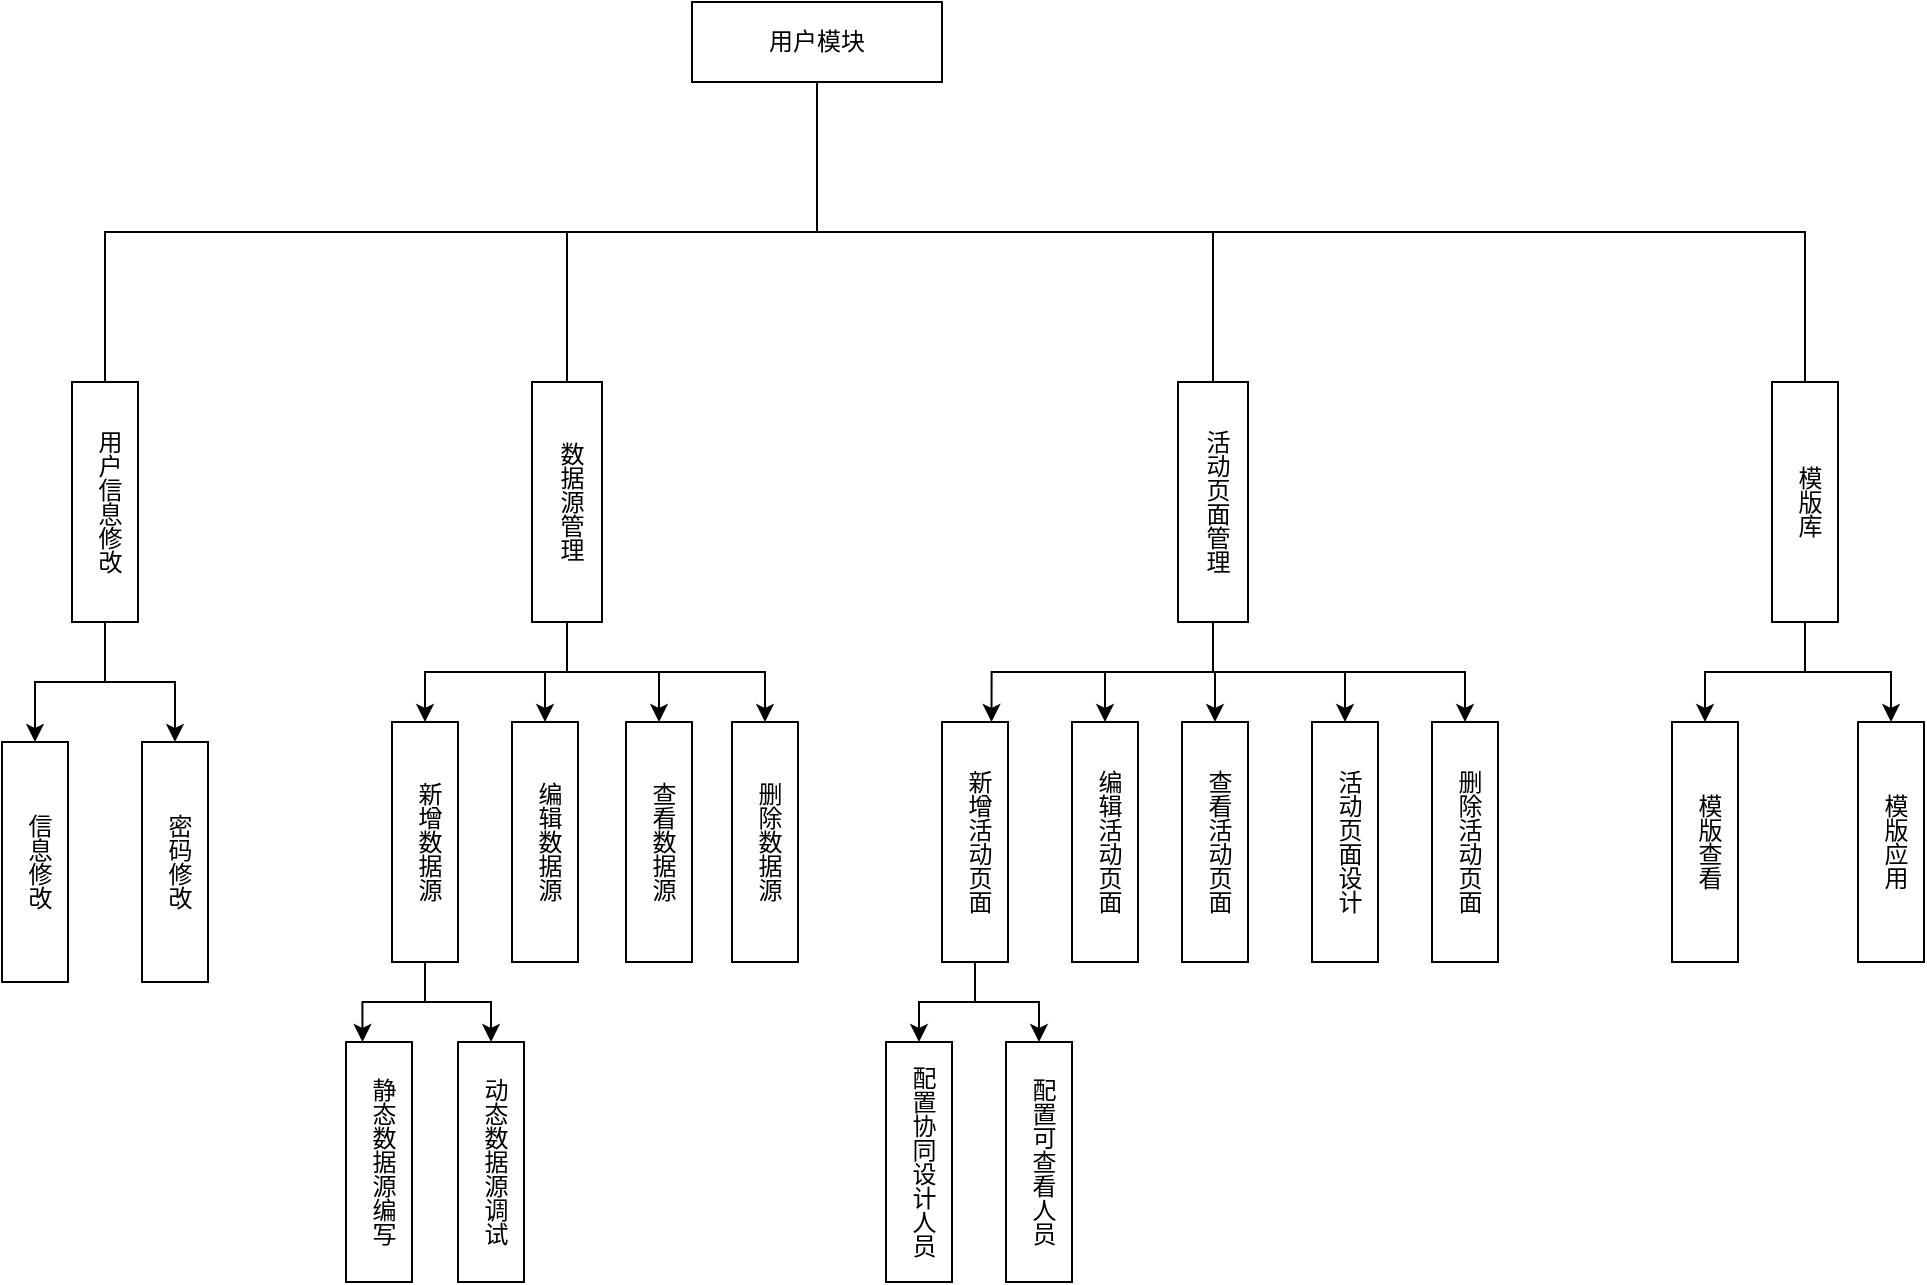 <mxfile version="24.0.5" type="github">
  <diagram name="第 1 页" id="gx0CAf-HGfpb9z3jjFb8">
    <mxGraphModel dx="2074" dy="3488" grid="1" gridSize="10" guides="1" tooltips="1" connect="1" arrows="1" fold="1" page="1" pageScale="1" pageWidth="827" pageHeight="1169" math="0" shadow="0">
      <root>
        <mxCell id="0" />
        <mxCell id="1" parent="0" />
        <mxCell id="n2puXXDJKAa573vDvbuu-2" style="edgeStyle=orthogonalEdgeStyle;rounded=0;orthogonalLoop=1;jettySize=auto;html=1;exitX=0.5;exitY=1;exitDx=0;exitDy=0;entryX=0.5;entryY=0;entryDx=0;entryDy=0;endArrow=none;endFill=0;" edge="1" parent="1" source="n2puXXDJKAa573vDvbuu-6" target="n2puXXDJKAa573vDvbuu-7">
          <mxGeometry relative="1" as="geometry" />
        </mxCell>
        <mxCell id="n2puXXDJKAa573vDvbuu-3" style="edgeStyle=orthogonalEdgeStyle;rounded=0;orthogonalLoop=1;jettySize=auto;html=1;exitX=0.5;exitY=1;exitDx=0;exitDy=0;entryX=0.5;entryY=0;entryDx=0;entryDy=0;endArrow=none;endFill=0;" edge="1" parent="1" source="n2puXXDJKAa573vDvbuu-6" target="n2puXXDJKAa573vDvbuu-8">
          <mxGeometry relative="1" as="geometry" />
        </mxCell>
        <mxCell id="n2puXXDJKAa573vDvbuu-4" style="edgeStyle=orthogonalEdgeStyle;rounded=0;orthogonalLoop=1;jettySize=auto;html=1;exitX=0.5;exitY=1;exitDx=0;exitDy=0;entryX=0.5;entryY=0;entryDx=0;entryDy=0;endArrow=none;endFill=0;" edge="1" parent="1" source="n2puXXDJKAa573vDvbuu-6" target="n2puXXDJKAa573vDvbuu-9">
          <mxGeometry relative="1" as="geometry" />
        </mxCell>
        <mxCell id="n2puXXDJKAa573vDvbuu-5" style="edgeStyle=orthogonalEdgeStyle;rounded=0;orthogonalLoop=1;jettySize=auto;html=1;exitX=0.5;exitY=1;exitDx=0;exitDy=0;entryX=0.5;entryY=0;entryDx=0;entryDy=0;endArrow=none;endFill=0;" edge="1" parent="1" source="n2puXXDJKAa573vDvbuu-6" target="n2puXXDJKAa573vDvbuu-10">
          <mxGeometry relative="1" as="geometry" />
        </mxCell>
        <mxCell id="n2puXXDJKAa573vDvbuu-6" value="用户模块" style="rounded=0;whiteSpace=wrap;html=1;" vertex="1" parent="1">
          <mxGeometry x="430" y="-2010" width="125" height="40" as="geometry" />
        </mxCell>
        <mxCell id="n2puXXDJKAa573vDvbuu-20" style="edgeStyle=orthogonalEdgeStyle;rounded=0;orthogonalLoop=1;jettySize=auto;html=1;exitX=0.5;exitY=1;exitDx=0;exitDy=0;entryX=0.5;entryY=0;entryDx=0;entryDy=0;" edge="1" parent="1" source="n2puXXDJKAa573vDvbuu-7" target="n2puXXDJKAa573vDvbuu-14">
          <mxGeometry relative="1" as="geometry" />
        </mxCell>
        <mxCell id="n2puXXDJKAa573vDvbuu-21" style="edgeStyle=orthogonalEdgeStyle;rounded=0;orthogonalLoop=1;jettySize=auto;html=1;exitX=0.5;exitY=1;exitDx=0;exitDy=0;entryX=0.5;entryY=0;entryDx=0;entryDy=0;" edge="1" parent="1" source="n2puXXDJKAa573vDvbuu-7" target="n2puXXDJKAa573vDvbuu-15">
          <mxGeometry relative="1" as="geometry" />
        </mxCell>
        <mxCell id="n2puXXDJKAa573vDvbuu-22" style="edgeStyle=orthogonalEdgeStyle;rounded=0;orthogonalLoop=1;jettySize=auto;html=1;exitX=0.5;exitY=1;exitDx=0;exitDy=0;entryX=0.5;entryY=0;entryDx=0;entryDy=0;" edge="1" parent="1" source="n2puXXDJKAa573vDvbuu-7" target="n2puXXDJKAa573vDvbuu-16">
          <mxGeometry relative="1" as="geometry" />
        </mxCell>
        <mxCell id="n2puXXDJKAa573vDvbuu-23" style="edgeStyle=orthogonalEdgeStyle;rounded=0;orthogonalLoop=1;jettySize=auto;html=1;exitX=0.5;exitY=1;exitDx=0;exitDy=0;entryX=0.5;entryY=0;entryDx=0;entryDy=0;" edge="1" parent="1" source="n2puXXDJKAa573vDvbuu-7" target="n2puXXDJKAa573vDvbuu-17">
          <mxGeometry relative="1" as="geometry" />
        </mxCell>
        <mxCell id="n2puXXDJKAa573vDvbuu-7" value="数据源管理" style="rounded=0;whiteSpace=wrap;html=1;verticalAlign=middle;align=center;labelPosition=center;verticalLabelPosition=middle;textDirection=vertical-rl;" vertex="1" parent="1">
          <mxGeometry x="350" y="-1820" width="35" height="120" as="geometry" />
        </mxCell>
        <mxCell id="n2puXXDJKAa573vDvbuu-47" style="edgeStyle=orthogonalEdgeStyle;rounded=0;orthogonalLoop=1;jettySize=auto;html=1;exitX=0.5;exitY=1;exitDx=0;exitDy=0;entryX=0.75;entryY=0;entryDx=0;entryDy=0;" edge="1" parent="1" source="n2puXXDJKAa573vDvbuu-8" target="n2puXXDJKAa573vDvbuu-40">
          <mxGeometry relative="1" as="geometry" />
        </mxCell>
        <mxCell id="n2puXXDJKAa573vDvbuu-49" style="edgeStyle=orthogonalEdgeStyle;rounded=0;orthogonalLoop=1;jettySize=auto;html=1;exitX=0.5;exitY=1;exitDx=0;exitDy=0;entryX=0.5;entryY=0;entryDx=0;entryDy=0;" edge="1" parent="1" source="n2puXXDJKAa573vDvbuu-8" target="n2puXXDJKAa573vDvbuu-41">
          <mxGeometry relative="1" as="geometry" />
        </mxCell>
        <mxCell id="n2puXXDJKAa573vDvbuu-50" style="edgeStyle=orthogonalEdgeStyle;rounded=0;orthogonalLoop=1;jettySize=auto;html=1;exitX=0.5;exitY=1;exitDx=0;exitDy=0;entryX=0.5;entryY=0;entryDx=0;entryDy=0;" edge="1" parent="1" source="n2puXXDJKAa573vDvbuu-8" target="n2puXXDJKAa573vDvbuu-42">
          <mxGeometry relative="1" as="geometry" />
        </mxCell>
        <mxCell id="n2puXXDJKAa573vDvbuu-51" style="edgeStyle=orthogonalEdgeStyle;rounded=0;orthogonalLoop=1;jettySize=auto;html=1;exitX=0.5;exitY=1;exitDx=0;exitDy=0;entryX=0.5;entryY=0;entryDx=0;entryDy=0;" edge="1" parent="1" source="n2puXXDJKAa573vDvbuu-8" target="n2puXXDJKAa573vDvbuu-43">
          <mxGeometry relative="1" as="geometry" />
        </mxCell>
        <mxCell id="n2puXXDJKAa573vDvbuu-52" style="edgeStyle=orthogonalEdgeStyle;rounded=0;orthogonalLoop=1;jettySize=auto;html=1;exitX=0.5;exitY=1;exitDx=0;exitDy=0;entryX=0.5;entryY=0;entryDx=0;entryDy=0;" edge="1" parent="1" source="n2puXXDJKAa573vDvbuu-8" target="n2puXXDJKAa573vDvbuu-44">
          <mxGeometry relative="1" as="geometry" />
        </mxCell>
        <mxCell id="n2puXXDJKAa573vDvbuu-8" value="活动页面管理" style="rounded=0;whiteSpace=wrap;html=1;verticalAlign=middle;align=center;labelPosition=center;verticalLabelPosition=middle;textDirection=vertical-rl;strokeWidth=1;" vertex="1" parent="1">
          <mxGeometry x="673" y="-1820" width="35" height="120" as="geometry" />
        </mxCell>
        <mxCell id="n2puXXDJKAa573vDvbuu-57" style="edgeStyle=orthogonalEdgeStyle;rounded=0;orthogonalLoop=1;jettySize=auto;html=1;exitX=0.5;exitY=1;exitDx=0;exitDy=0;" edge="1" parent="1" source="n2puXXDJKAa573vDvbuu-9" target="n2puXXDJKAa573vDvbuu-55">
          <mxGeometry relative="1" as="geometry" />
        </mxCell>
        <mxCell id="n2puXXDJKAa573vDvbuu-58" style="edgeStyle=orthogonalEdgeStyle;rounded=0;orthogonalLoop=1;jettySize=auto;html=1;exitX=0.5;exitY=1;exitDx=0;exitDy=0;entryX=0.5;entryY=0;entryDx=0;entryDy=0;" edge="1" parent="1" source="n2puXXDJKAa573vDvbuu-9" target="n2puXXDJKAa573vDvbuu-56">
          <mxGeometry relative="1" as="geometry" />
        </mxCell>
        <mxCell id="n2puXXDJKAa573vDvbuu-9" value="模版库" style="rounded=0;whiteSpace=wrap;html=1;verticalAlign=middle;align=center;labelPosition=center;verticalLabelPosition=middle;textDirection=vertical-rl;spacing=0;" vertex="1" parent="1">
          <mxGeometry x="970" y="-1820" width="33" height="120" as="geometry" />
        </mxCell>
        <mxCell id="n2puXXDJKAa573vDvbuu-18" style="edgeStyle=orthogonalEdgeStyle;rounded=0;orthogonalLoop=1;jettySize=auto;html=1;exitX=0.5;exitY=1;exitDx=0;exitDy=0;entryX=0.5;entryY=0;entryDx=0;entryDy=0;" edge="1" parent="1" source="n2puXXDJKAa573vDvbuu-10" target="n2puXXDJKAa573vDvbuu-12">
          <mxGeometry relative="1" as="geometry" />
        </mxCell>
        <mxCell id="n2puXXDJKAa573vDvbuu-19" style="edgeStyle=orthogonalEdgeStyle;rounded=0;orthogonalLoop=1;jettySize=auto;html=1;exitX=0.5;exitY=1;exitDx=0;exitDy=0;entryX=0.5;entryY=0;entryDx=0;entryDy=0;" edge="1" parent="1" source="n2puXXDJKAa573vDvbuu-10" target="n2puXXDJKAa573vDvbuu-13">
          <mxGeometry relative="1" as="geometry" />
        </mxCell>
        <mxCell id="n2puXXDJKAa573vDvbuu-10" value="用户信息修改" style="rounded=0;whiteSpace=wrap;html=1;verticalAlign=middle;align=center;labelPosition=center;verticalLabelPosition=middle;textDirection=vertical-rl;spacing=0;" vertex="1" parent="1">
          <mxGeometry x="120" y="-1820" width="33" height="120" as="geometry" />
        </mxCell>
        <mxCell id="n2puXXDJKAa573vDvbuu-12" value="信息修改" style="rounded=0;whiteSpace=wrap;html=1;verticalAlign=middle;align=center;labelPosition=center;verticalLabelPosition=middle;textDirection=vertical-rl;spacing=0;" vertex="1" parent="1">
          <mxGeometry x="85" y="-1640" width="33" height="120" as="geometry" />
        </mxCell>
        <mxCell id="n2puXXDJKAa573vDvbuu-13" value="密码修改" style="rounded=0;whiteSpace=wrap;html=1;verticalAlign=middle;align=center;labelPosition=center;verticalLabelPosition=middle;textDirection=vertical-rl;spacing=0;" vertex="1" parent="1">
          <mxGeometry x="155" y="-1640" width="33" height="120" as="geometry" />
        </mxCell>
        <mxCell id="n2puXXDJKAa573vDvbuu-26" style="edgeStyle=orthogonalEdgeStyle;rounded=0;orthogonalLoop=1;jettySize=auto;html=1;exitX=0.5;exitY=1;exitDx=0;exitDy=0;entryX=0.25;entryY=0;entryDx=0;entryDy=0;" edge="1" parent="1" source="n2puXXDJKAa573vDvbuu-14" target="n2puXXDJKAa573vDvbuu-24">
          <mxGeometry relative="1" as="geometry" />
        </mxCell>
        <mxCell id="n2puXXDJKAa573vDvbuu-27" style="edgeStyle=orthogonalEdgeStyle;rounded=0;orthogonalLoop=1;jettySize=auto;html=1;exitX=0.5;exitY=1;exitDx=0;exitDy=0;" edge="1" parent="1" source="n2puXXDJKAa573vDvbuu-14" target="n2puXXDJKAa573vDvbuu-25">
          <mxGeometry relative="1" as="geometry" />
        </mxCell>
        <mxCell id="n2puXXDJKAa573vDvbuu-14" value="新增数据源" style="rounded=0;whiteSpace=wrap;html=1;verticalAlign=middle;align=center;labelPosition=center;verticalLabelPosition=middle;textDirection=vertical-rl;spacing=0;" vertex="1" parent="1">
          <mxGeometry x="280" y="-1650" width="33" height="120" as="geometry" />
        </mxCell>
        <mxCell id="n2puXXDJKAa573vDvbuu-15" value="编辑数据源" style="rounded=0;whiteSpace=wrap;html=1;verticalAlign=middle;align=center;labelPosition=center;verticalLabelPosition=middle;textDirection=vertical-rl;spacing=0;" vertex="1" parent="1">
          <mxGeometry x="340" y="-1650" width="33" height="120" as="geometry" />
        </mxCell>
        <mxCell id="n2puXXDJKAa573vDvbuu-16" value="查看数据源" style="rounded=0;whiteSpace=wrap;html=1;verticalAlign=middle;align=center;labelPosition=center;verticalLabelPosition=middle;textDirection=vertical-rl;spacing=0;" vertex="1" parent="1">
          <mxGeometry x="397" y="-1650" width="33" height="120" as="geometry" />
        </mxCell>
        <mxCell id="n2puXXDJKAa573vDvbuu-17" value="删除数据源" style="rounded=0;whiteSpace=wrap;html=1;verticalAlign=middle;align=center;labelPosition=center;verticalLabelPosition=middle;textDirection=vertical-rl;spacing=0;" vertex="1" parent="1">
          <mxGeometry x="450" y="-1650" width="33" height="120" as="geometry" />
        </mxCell>
        <mxCell id="n2puXXDJKAa573vDvbuu-24" value="静态数据源编写" style="rounded=0;whiteSpace=wrap;html=1;verticalAlign=middle;align=center;labelPosition=center;verticalLabelPosition=middle;textDirection=vertical-rl;spacing=0;" vertex="1" parent="1">
          <mxGeometry x="257" y="-1490" width="33" height="120" as="geometry" />
        </mxCell>
        <mxCell id="n2puXXDJKAa573vDvbuu-25" value="动态数据源调试" style="rounded=0;whiteSpace=wrap;html=1;verticalAlign=middle;align=center;labelPosition=center;verticalLabelPosition=middle;textDirection=vertical-rl;spacing=0;" vertex="1" parent="1">
          <mxGeometry x="313" y="-1490" width="33" height="120" as="geometry" />
        </mxCell>
        <mxCell id="n2puXXDJKAa573vDvbuu-53" style="edgeStyle=orthogonalEdgeStyle;rounded=0;orthogonalLoop=1;jettySize=auto;html=1;exitX=0.5;exitY=1;exitDx=0;exitDy=0;entryX=0.5;entryY=0;entryDx=0;entryDy=0;" edge="1" parent="1" source="n2puXXDJKAa573vDvbuu-40" target="n2puXXDJKAa573vDvbuu-45">
          <mxGeometry relative="1" as="geometry" />
        </mxCell>
        <mxCell id="n2puXXDJKAa573vDvbuu-54" style="edgeStyle=orthogonalEdgeStyle;rounded=0;orthogonalLoop=1;jettySize=auto;html=1;exitX=0.5;exitY=1;exitDx=0;exitDy=0;entryX=0.5;entryY=0;entryDx=0;entryDy=0;" edge="1" parent="1" source="n2puXXDJKAa573vDvbuu-40" target="n2puXXDJKAa573vDvbuu-46">
          <mxGeometry relative="1" as="geometry" />
        </mxCell>
        <mxCell id="n2puXXDJKAa573vDvbuu-40" value="新增活动页面" style="rounded=0;whiteSpace=wrap;html=1;verticalAlign=middle;align=center;labelPosition=center;verticalLabelPosition=middle;textDirection=vertical-rl;spacing=0;" vertex="1" parent="1">
          <mxGeometry x="555" y="-1650" width="33" height="120" as="geometry" />
        </mxCell>
        <mxCell id="n2puXXDJKAa573vDvbuu-41" value="编辑活动页面" style="rounded=0;whiteSpace=wrap;html=1;verticalAlign=middle;align=center;labelPosition=center;verticalLabelPosition=middle;textDirection=vertical-rl;spacing=0;" vertex="1" parent="1">
          <mxGeometry x="620" y="-1650" width="33" height="120" as="geometry" />
        </mxCell>
        <mxCell id="n2puXXDJKAa573vDvbuu-42" value="查看活动页面" style="rounded=0;whiteSpace=wrap;html=1;verticalAlign=middle;align=center;labelPosition=center;verticalLabelPosition=middle;textDirection=vertical-rl;spacing=0;" vertex="1" parent="1">
          <mxGeometry x="675" y="-1650" width="33" height="120" as="geometry" />
        </mxCell>
        <mxCell id="n2puXXDJKAa573vDvbuu-43" value="活动页面设计" style="rounded=0;whiteSpace=wrap;html=1;verticalAlign=middle;align=center;labelPosition=center;verticalLabelPosition=middle;textDirection=vertical-rl;spacing=0;" vertex="1" parent="1">
          <mxGeometry x="740" y="-1650" width="33" height="120" as="geometry" />
        </mxCell>
        <mxCell id="n2puXXDJKAa573vDvbuu-44" value="删除活动页面" style="rounded=0;whiteSpace=wrap;html=1;verticalAlign=middle;align=center;labelPosition=center;verticalLabelPosition=middle;textDirection=vertical-rl;spacing=0;" vertex="1" parent="1">
          <mxGeometry x="800" y="-1650" width="33" height="120" as="geometry" />
        </mxCell>
        <mxCell id="n2puXXDJKAa573vDvbuu-45" value="配置协同设计人员" style="rounded=0;whiteSpace=wrap;html=1;verticalAlign=middle;align=center;labelPosition=center;verticalLabelPosition=middle;textDirection=vertical-rl;spacing=0;" vertex="1" parent="1">
          <mxGeometry x="527" y="-1490" width="33" height="120" as="geometry" />
        </mxCell>
        <mxCell id="n2puXXDJKAa573vDvbuu-46" value="配置可查看人员" style="rounded=0;whiteSpace=wrap;html=1;verticalAlign=middle;align=center;labelPosition=center;verticalLabelPosition=middle;textDirection=vertical-rl;spacing=0;" vertex="1" parent="1">
          <mxGeometry x="587" y="-1490" width="33" height="120" as="geometry" />
        </mxCell>
        <mxCell id="n2puXXDJKAa573vDvbuu-55" value="模版查看" style="rounded=0;whiteSpace=wrap;html=1;verticalAlign=middle;align=center;labelPosition=center;verticalLabelPosition=middle;textDirection=vertical-rl;spacing=0;" vertex="1" parent="1">
          <mxGeometry x="920" y="-1650" width="33" height="120" as="geometry" />
        </mxCell>
        <mxCell id="n2puXXDJKAa573vDvbuu-56" value="模版应用" style="rounded=0;whiteSpace=wrap;html=1;verticalAlign=middle;align=center;labelPosition=center;verticalLabelPosition=middle;textDirection=vertical-rl;spacing=0;" vertex="1" parent="1">
          <mxGeometry x="1013" y="-1650" width="33" height="120" as="geometry" />
        </mxCell>
      </root>
    </mxGraphModel>
  </diagram>
</mxfile>
